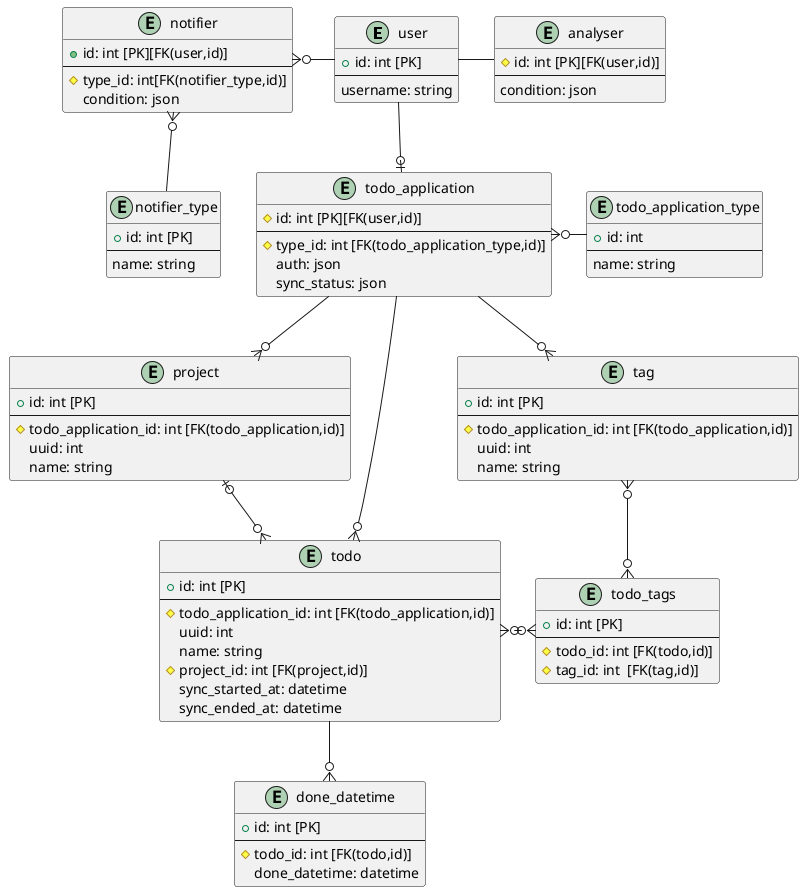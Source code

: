 @startuml
'https://plantuml.com/class-diagram

hide empty members

entity user {
+id: int [PK]
--
username: string
}

entity todo_application {
# id: int [PK][FK(user,id)]
--
# type_id: int [FK(todo_application_type,id)]
auth: json /'authのDataの持ち方に合わせる'/
sync_status: json
}

entity todo_application_type {
+ id: int
--
name: string
}

entity todo {
+id: int [PK]
--
#todo_application_id: int [FK(todo_application,id)]
uuid: int
name: string
#project_id: int [FK(project,id)]
sync_started_at: datetime
sync_ended_at: datetime
}

entity todo_tags {
+id: int [PK]
--
#todo_id: int [FK(todo,id)]
#tag_id: int  [FK(tag,id)]
}

entity done_datetime {
+id: int [PK]
--
#todo_id: int [FK(todo,id)]
done_datetime: datetime
}

entity project {
+id: int [PK]
--
#todo_application_id: int [FK(todo_application,id)]
uuid: int
name: string
}

entity tag {
+id: int [PK]
--
#todo_application_id: int [FK(todo_application,id)]
uuid: int
name: string
}

entity analyser {
# id: int [PK][FK(user,id)]
--
condition: json
}

entity notifier {
+ id: int [PK][FK(user,id)]
--
# type_id: int[FK(notifier_type,id)]
condition: json
}

entity notifier_type {
+ id: int [PK]
--
name: string
}

user --o| todo_application
user - analyser
user -left-o{ notifier
notifier }o-- notifier_type

todo_application }o- todo_application_type
todo_application ---o{ todo
todo_application -o{ project
todo_application --o{ tag
project |o--o{ todo
tag }o--o{ todo_tags
todo }o-o{ todo_tags
todo --o{ done_datetime

@enduml
